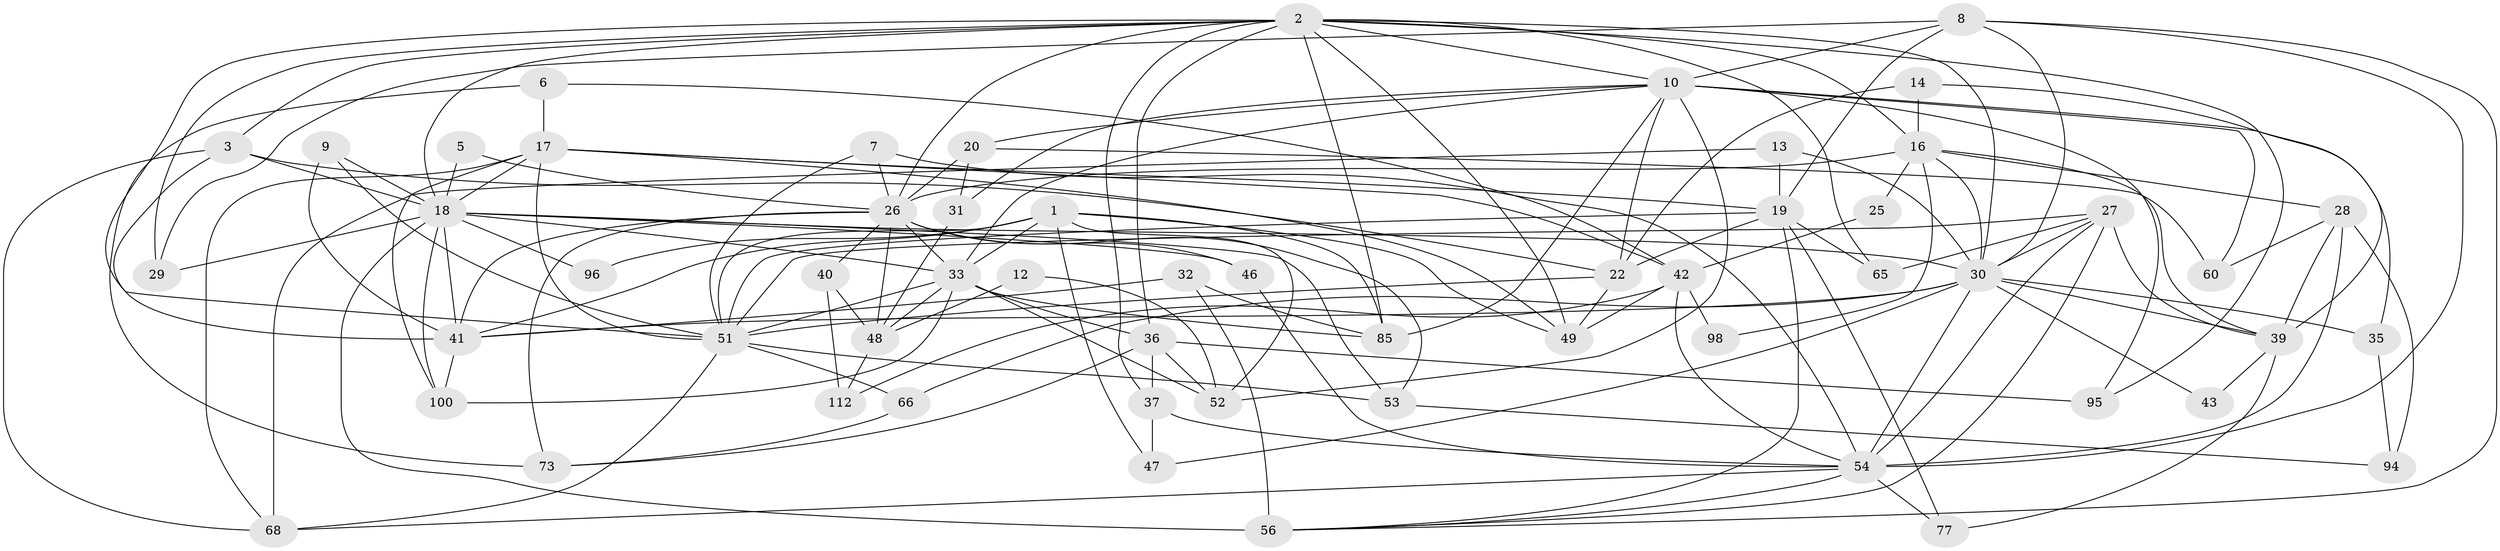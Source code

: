 // original degree distribution, {4: 0.2807017543859649, 5: 0.20175438596491227, 2: 0.10526315789473684, 3: 0.2894736842105263, 8: 0.017543859649122806, 6: 0.08771929824561403, 7: 0.017543859649122806}
// Generated by graph-tools (version 1.1) at 2025/15/03/09/25 04:15:01]
// undirected, 57 vertices, 153 edges
graph export_dot {
graph [start="1"]
  node [color=gray90,style=filled];
  1 [super="+103+86"];
  2 [super="+106+4"];
  3 [super="+58"];
  5;
  6;
  7;
  8 [super="+62"];
  9;
  10 [super="+11+64+15"];
  12;
  13;
  14;
  16 [super="+105"];
  17 [super="+24+104"];
  18 [super="+70+67+50+21"];
  19 [super="+72"];
  20 [super="+89"];
  22 [super="+23"];
  25;
  26 [super="+45+75+84"];
  27 [super="+38"];
  28;
  29;
  30 [super="+63+81"];
  31;
  32 [super="+107"];
  33 [super="+79"];
  35;
  36 [super="+90"];
  37;
  39 [super="+97+87"];
  40 [super="+44"];
  41 [super="+74+57"];
  42 [super="+61+88"];
  43;
  46;
  47;
  48;
  49 [super="+93"];
  51 [super="+76+69"];
  52 [super="+59"];
  53;
  54 [super="+80"];
  56 [super="+71+82"];
  60;
  65;
  66;
  68;
  73;
  77;
  85;
  94;
  95;
  96;
  98;
  100;
  112;
  1 -- 41;
  1 -- 96;
  1 -- 33;
  1 -- 85;
  1 -- 47;
  1 -- 51;
  1 -- 49;
  1 -- 52;
  2 -- 49;
  2 -- 85;
  2 -- 65;
  2 -- 3 [weight=2];
  2 -- 36;
  2 -- 37;
  2 -- 18;
  2 -- 29;
  2 -- 95;
  2 -- 16 [weight=2];
  2 -- 10;
  2 -- 26;
  2 -- 51;
  2 -- 30;
  3 -- 22;
  3 -- 41;
  3 -- 18;
  3 -- 68;
  5 -- 18;
  5 -- 26;
  6 -- 73;
  6 -- 17;
  6 -- 42;
  7 -- 26;
  7 -- 54;
  7 -- 51;
  8 -- 19;
  8 -- 29;
  8 -- 56;
  8 -- 54;
  8 -- 10;
  8 -- 30;
  9 -- 18;
  9 -- 51 [weight=2];
  9 -- 41 [weight=2];
  10 -- 85;
  10 -- 35;
  10 -- 95;
  10 -- 20;
  10 -- 52 [weight=2];
  10 -- 22;
  10 -- 60;
  10 -- 31;
  10 -- 33;
  12 -- 48;
  12 -- 52;
  13 -- 19;
  13 -- 68;
  13 -- 30;
  14 -- 16;
  14 -- 39;
  14 -- 22;
  16 -- 39;
  16 -- 98;
  16 -- 25;
  16 -- 28;
  16 -- 30;
  16 -- 26;
  17 -- 49;
  17 -- 19;
  17 -- 100;
  17 -- 18;
  17 -- 68;
  17 -- 42;
  17 -- 51;
  18 -- 53;
  18 -- 96;
  18 -- 33 [weight=2];
  18 -- 30;
  18 -- 46;
  18 -- 100;
  18 -- 29;
  18 -- 56 [weight=3];
  18 -- 41 [weight=3];
  19 -- 65;
  19 -- 77;
  19 -- 51;
  19 -- 22;
  19 -- 56;
  20 -- 31;
  20 -- 60;
  20 -- 26 [weight=2];
  22 -- 49;
  22 -- 51 [weight=2];
  25 -- 42;
  26 -- 53;
  26 -- 48;
  26 -- 33;
  26 -- 40;
  26 -- 73;
  26 -- 46;
  26 -- 41;
  27 -- 39;
  27 -- 56;
  27 -- 65;
  27 -- 54;
  27 -- 51;
  27 -- 30;
  28 -- 94;
  28 -- 60;
  28 -- 54;
  28 -- 39;
  30 -- 47;
  30 -- 39;
  30 -- 43;
  30 -- 54;
  30 -- 35;
  30 -- 41;
  30 -- 66;
  31 -- 48;
  32 -- 41;
  32 -- 56 [weight=2];
  32 -- 85;
  33 -- 48;
  33 -- 85;
  33 -- 36;
  33 -- 100;
  33 -- 51;
  33 -- 52;
  35 -- 94;
  36 -- 37;
  36 -- 52;
  36 -- 73;
  36 -- 95;
  37 -- 47;
  37 -- 54;
  39 -- 77;
  39 -- 43;
  40 -- 112;
  40 -- 48;
  41 -- 100;
  42 -- 49;
  42 -- 112;
  42 -- 54;
  42 -- 98;
  46 -- 54;
  48 -- 112;
  51 -- 68;
  51 -- 66;
  51 -- 53;
  53 -- 94;
  54 -- 68;
  54 -- 77;
  54 -- 56;
  66 -- 73;
}
